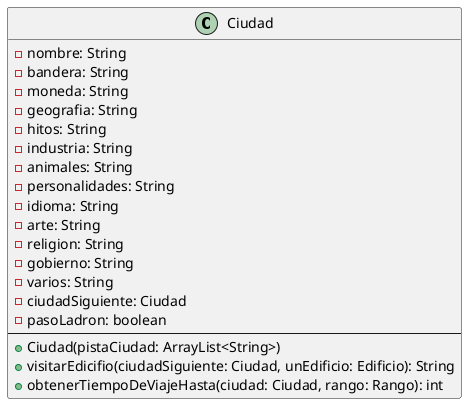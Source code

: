 @startuml

class Ciudad {
    -nombre: String
    -bandera: String
    -moneda: String
    -geografia: String
    -hitos: String
    -industria: String
    -animales: String
    -personalidades: String
    -idioma: String
    -arte: String
    -religion: String
    -gobierno: String
    -varios: String
    -ciudadSiguiente: Ciudad
    -pasoLadron: boolean
    --
    +Ciudad(pistaCiudad: ArrayList<String>)
    +visitarEdicifio(ciudadSiguiente: Ciudad, unEdificio: Edificio): String
    +obtenerTiempoDeViajeHasta(ciudad: Ciudad, rango: Rango): int
}
@enduml